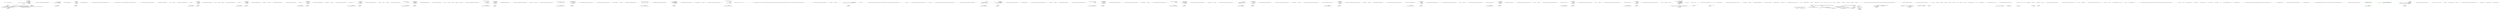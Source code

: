 digraph  {
n191 [label=fakeOptions, span=""];
n192 [label="System.Collections.Generic.IEnumerable<CommandLine.Core.OptionSpecification>", span=""];
n0 [cluster="CommandLine.Tests.Unit.Core.InstanceBuilderTests.Explicit_help_request_generates_help_requested_error()", label="Entry CommandLine.Tests.Unit.Core.InstanceBuilderTests.Explicit_help_request_generates_help_requested_error()", span="15-15"];
n1 [cluster="CommandLine.Tests.Unit.Core.InstanceBuilderTests.Explicit_help_request_generates_help_requested_error()", label="var fakeOptions = new FakeOptions()", span="18-18"];
n2 [cluster="CommandLine.Tests.Unit.Core.InstanceBuilderTests.Explicit_help_request_generates_help_requested_error()", label="var expectedResult = ParserResult.Create(\r\n                ParserResultType.Options,\r\n                fakeOptions, new Error[] { new HelpRequestedError() })", span="19-21"];
n6 [cluster="CommandLine.Tests.Fakes.FakeOptions.FakeOptions()", label="Entry CommandLine.Tests.Fakes.FakeOptions.FakeOptions()", span="6-6"];
n3 [cluster="CommandLine.Tests.Unit.Core.InstanceBuilderTests.Explicit_help_request_generates_help_requested_error()", label="var result = InstanceBuilder.Build(\r\n                () => fakeOptions,\r\n                new[] { ''--help'' },\r\n                StringComparer.Ordinal,\r\n                CultureInfo.InvariantCulture)", span="24-28"];
n13 [cluster="lambda expression", label=fakeOptions, span="25-25"];
n7 [cluster="CommandLine.HelpRequestedError.HelpRequestedError()", label="Entry CommandLine.HelpRequestedError.HelpRequestedError()", span="338-338"];
n8 [cluster="CommandLine.ParserResult.Create<T>(CommandLine.ParserResultType, T, System.Collections.Generic.IEnumerable<CommandLine.Error>)", label="Entry CommandLine.ParserResult.Create<T>(CommandLine.ParserResultType, T, System.Collections.Generic.IEnumerable<CommandLine.Error>)", span="103-103"];
n4 [cluster="CommandLine.Tests.Unit.Core.InstanceBuilderTests.Explicit_help_request_generates_help_requested_error()", label="Assert.True(expectedResult.Equals(result))", span="31-31"];
n9 [cluster="CommandLine.Core.InstanceBuilder.Build<T>(System.Func<T>, System.Collections.Generic.IEnumerable<string>, System.StringComparer, System.Globalization.CultureInfo)", label="Entry CommandLine.Core.InstanceBuilder.Build<T>(System.Func<T>, System.Collections.Generic.IEnumerable<string>, System.StringComparer, System.Globalization.CultureInfo)", span="12-12"];
n12 [cluster="lambda expression", label="Entry lambda expression", span="25-25"];
n5 [cluster="CommandLine.Tests.Unit.Core.InstanceBuilderTests.Explicit_help_request_generates_help_requested_error()", label="Exit CommandLine.Tests.Unit.Core.InstanceBuilderTests.Explicit_help_request_generates_help_requested_error()", span="15-15"];
n10 [cluster="CommandLine.ParserResult<T>.Equals(CommandLine.ParserResult<T>)", label="Entry CommandLine.ParserResult<T>.Equals(CommandLine.ParserResult<T>)", span="90-90"];
n11 [cluster="Unk.True", label="Entry Unk.True", span=""];
n14 [cluster="lambda expression", label="Exit lambda expression", span="25-25"];
n15 [cluster="CommandLine.Tests.Unit.Core.InstanceBuilderTests.Parse_negative_int_value()", label="Entry CommandLine.Tests.Unit.Core.InstanceBuilderTests.Parse_negative_int_value()", span="37-37"];
n16 [cluster="CommandLine.Tests.Unit.Core.InstanceBuilderTests.Parse_negative_int_value()", label="var expectedResult = -123", span="40-40"];
n17 [cluster="CommandLine.Tests.Unit.Core.InstanceBuilderTests.Parse_negative_int_value()", label="var result = InstanceBuilder.Build(\r\n                () => new FakeOptions(),\r\n                new[] { ''-123'' },\r\n                StringComparer.Ordinal,\r\n                CultureInfo.InvariantCulture)", span="43-47"];
n18 [cluster="CommandLine.Tests.Unit.Core.InstanceBuilderTests.Parse_negative_int_value()", label="Assert.Equal(expectedResult, result.Value.LongValue)", span="50-50"];
n21 [cluster="lambda expression", label="Entry lambda expression", span="44-44"];
n19 [cluster="CommandLine.Tests.Unit.Core.InstanceBuilderTests.Parse_negative_int_value()", label="Exit CommandLine.Tests.Unit.Core.InstanceBuilderTests.Parse_negative_int_value()", span="37-37"];
n20 [cluster="Unk.Equal", label="Entry Unk.Equal", span=""];
n22 [cluster="lambda expression", label="new FakeOptions()", span="44-44"];
n23 [cluster="lambda expression", label="Exit lambda expression", span="44-44"];
n24 [cluster="CommandLine.Tests.Unit.Core.InstanceBuilderTests.Parse_double_value()", label="Entry CommandLine.Tests.Unit.Core.InstanceBuilderTests.Parse_double_value()", span="56-56"];
n25 [cluster="CommandLine.Tests.Unit.Core.InstanceBuilderTests.Parse_double_value()", label="var expectedResult = .123D", span="59-59"];
n26 [cluster="CommandLine.Tests.Unit.Core.InstanceBuilderTests.Parse_double_value()", label="var result = InstanceBuilder.Build(\r\n                () => new FakeOptionsWithDouble(),\r\n                new[] { ''0.123'' },\r\n                StringComparer.Ordinal,\r\n                CultureInfo.InvariantCulture)", span="62-66"];
n27 [cluster="CommandLine.Tests.Unit.Core.InstanceBuilderTests.Parse_double_value()", label="Assert.Equal(expectedResult, result.Value.DoubleValue)", span="69-69"];
n29 [cluster="lambda expression", label="Entry lambda expression", span="63-63"];
n28 [cluster="CommandLine.Tests.Unit.Core.InstanceBuilderTests.Parse_double_value()", label="Exit CommandLine.Tests.Unit.Core.InstanceBuilderTests.Parse_double_value()", span="56-56"];
n30 [cluster="lambda expression", label="new FakeOptionsWithDouble()", span="63-63"];
n31 [cluster="lambda expression", label="Exit lambda expression", span="63-63"];
n32 [cluster="CommandLine.Tests.Fakes.FakeOptionsWithDouble.FakeOptionsWithDouble()", label="Entry CommandLine.Tests.Fakes.FakeOptionsWithDouble.FakeOptionsWithDouble()", span="7-7"];
n33 [cluster="CommandLine.Tests.Unit.Core.InstanceBuilderTests.Parse_negative_double_value()", label="Entry CommandLine.Tests.Unit.Core.InstanceBuilderTests.Parse_negative_double_value()", span="75-75"];
n34 [cluster="CommandLine.Tests.Unit.Core.InstanceBuilderTests.Parse_negative_double_value()", label="var expectedResult = -.123D", span="78-78"];
n35 [cluster="CommandLine.Tests.Unit.Core.InstanceBuilderTests.Parse_negative_double_value()", label="var result = InstanceBuilder.Build(\r\n                () => new FakeOptionsWithDouble(),\r\n                new[] { ''-0.123'' },\r\n                StringComparer.Ordinal,\r\n                CultureInfo.InvariantCulture)", span="81-85"];
n36 [cluster="CommandLine.Tests.Unit.Core.InstanceBuilderTests.Parse_negative_double_value()", label="Assert.Equal(expectedResult, result.Value.DoubleValue)", span="88-88"];
n38 [cluster="lambda expression", label="Entry lambda expression", span="82-82"];
n37 [cluster="CommandLine.Tests.Unit.Core.InstanceBuilderTests.Parse_negative_double_value()", label="Exit CommandLine.Tests.Unit.Core.InstanceBuilderTests.Parse_negative_double_value()", span="75-75"];
n39 [cluster="lambda expression", label="new FakeOptionsWithDouble()", span="82-82"];
n40 [cluster="lambda expression", label="Exit lambda expression", span="82-82"];
n41 [cluster="CommandLine.Tests.Unit.Core.InstanceBuilderTests.Parse_int_sequence_with_range()", label="Entry CommandLine.Tests.Unit.Core.InstanceBuilderTests.Parse_int_sequence_with_range()", span="94-94"];
n42 [cluster="CommandLine.Tests.Unit.Core.InstanceBuilderTests.Parse_int_sequence_with_range()", label="var expectedResult = new[] { 10, 20, 30, 40 }", span="97-97"];
n43 [cluster="CommandLine.Tests.Unit.Core.InstanceBuilderTests.Parse_int_sequence_with_range()", label="var result = InstanceBuilder.Build(\r\n                () => new FakeOptions(),\r\n                new[] { ''-i'', ''10'', ''20'', ''30'', ''40'' },\r\n                StringComparer.Ordinal,\r\n                CultureInfo.InvariantCulture)", span="100-104"];
n44 [cluster="CommandLine.Tests.Unit.Core.InstanceBuilderTests.Parse_int_sequence_with_range()", label="Assert.True(expectedResult.SequenceEqual(result.Value.IntSequence))", span="107-107"];
n47 [cluster="lambda expression", label="Entry lambda expression", span="101-101"];
n45 [cluster="CommandLine.Tests.Unit.Core.InstanceBuilderTests.Parse_int_sequence_with_range()", label="Exit CommandLine.Tests.Unit.Core.InstanceBuilderTests.Parse_int_sequence_with_range()", span="94-94"];
n46 [cluster="Unk.SequenceEqual", label="Entry Unk.SequenceEqual", span=""];
n48 [cluster="lambda expression", label="new FakeOptions()", span="101-101"];
n49 [cluster="lambda expression", label="Exit lambda expression", span="101-101"];
n50 [cluster="CommandLine.Tests.Unit.Core.InstanceBuilderTests.Parse_enum_value()", label="Entry CommandLine.Tests.Unit.Core.InstanceBuilderTests.Parse_enum_value()", span="113-113"];
n51 [cluster="CommandLine.Tests.Unit.Core.InstanceBuilderTests.Parse_enum_value()", label="var expectedResult = new FakeOptionsWithEnum\r\n                {\r\n                    Colors = Colors.Green\r\n                }", span="116-119"];
n52 [cluster="CommandLine.Tests.Unit.Core.InstanceBuilderTests.Parse_enum_value()", label="var result = InstanceBuilder.Build(\r\n                () => new FakeOptionsWithEnum(),\r\n                new[] { ''--colors'', ''Green'' },\r\n                StringComparer.Ordinal,\r\n                CultureInfo.InvariantCulture)", span="122-126"];
n55 [cluster="CommandLine.Tests.Fakes.FakeOptionsWithEnum.FakeOptionsWithEnum()", label="Entry CommandLine.Tests.Fakes.FakeOptionsWithEnum.FakeOptionsWithEnum()", span="14-14"];
n53 [cluster="CommandLine.Tests.Unit.Core.InstanceBuilderTests.Parse_enum_value()", label="expectedResult.ShouldHave().AllProperties().EqualTo(result.Value)", span="129-129"];
n59 [cluster="lambda expression", label="Entry lambda expression", span="123-123"];
n54 [cluster="CommandLine.Tests.Unit.Core.InstanceBuilderTests.Parse_enum_value()", label="Exit CommandLine.Tests.Unit.Core.InstanceBuilderTests.Parse_enum_value()", span="113-113"];
n56 [cluster="Unk.ShouldHave", label="Entry Unk.ShouldHave", span=""];
n57 [cluster="Unk.AllProperties", label="Entry Unk.AllProperties", span=""];
n58 [cluster="Unk.EqualTo", label="Entry Unk.EqualTo", span=""];
n60 [cluster="lambda expression", label="new FakeOptionsWithEnum()", span="123-123"];
n61 [cluster="lambda expression", label="Exit lambda expression", span="123-123"];
n62 [cluster="CommandLine.Tests.Unit.Core.InstanceBuilderTests.Parse_values_partitioned_between_sequence_and_scalar()", label="Entry CommandLine.Tests.Unit.Core.InstanceBuilderTests.Parse_values_partitioned_between_sequence_and_scalar()", span="135-135"];
n63 [cluster="CommandLine.Tests.Unit.Core.InstanceBuilderTests.Parse_values_partitioned_between_sequence_and_scalar()", label="var expectedResult = new FakeOptionsWithValues\r\n                {\r\n                    StringValue = string.Empty,\r\n                    LongValue = 10L,\r\n                    StringSequence = new[] { ''a'', ''b'', ''c'' },\r\n                    IntValue = 20\r\n                }", span="138-144"];
n64 [cluster="CommandLine.Tests.Unit.Core.InstanceBuilderTests.Parse_values_partitioned_between_sequence_and_scalar()", label="var result = InstanceBuilder.Build(\r\n                () => new FakeOptionsWithValues(),\r\n                new[] { ''10'', ''a'', ''b'', ''c'', ''20'' },\r\n                StringComparer.Ordinal,\r\n                CultureInfo.InvariantCulture)", span="147-151"];
n67 [cluster="CommandLine.Tests.Fakes.FakeOptionsWithValues.FakeOptionsWithValues()", label="Entry CommandLine.Tests.Fakes.FakeOptionsWithValues.FakeOptionsWithValues()", span="6-6"];
n65 [cluster="CommandLine.Tests.Unit.Core.InstanceBuilderTests.Parse_values_partitioned_between_sequence_and_scalar()", label="expectedResult.ShouldHave().AllProperties().EqualTo(result.Value)", span="154-154"];
n68 [cluster="lambda expression", label="Entry lambda expression", span="148-148"];
n66 [cluster="CommandLine.Tests.Unit.Core.InstanceBuilderTests.Parse_values_partitioned_between_sequence_and_scalar()", label="Exit CommandLine.Tests.Unit.Core.InstanceBuilderTests.Parse_values_partitioned_between_sequence_and_scalar()", span="135-135"];
n69 [cluster="lambda expression", label="new FakeOptionsWithValues()", span="148-148"];
n70 [cluster="lambda expression", label="Exit lambda expression", span="148-148"];
n71 [cluster="CommandLine.Tests.Unit.Core.InstanceBuilderTests.Parse_sequence_value_without_range_constraints()", label="Entry CommandLine.Tests.Unit.Core.InstanceBuilderTests.Parse_sequence_value_without_range_constraints()", span="160-160"];
n72 [cluster="CommandLine.Tests.Unit.Core.InstanceBuilderTests.Parse_sequence_value_without_range_constraints()", label="var expectedResult = new FakeOptionsWithSequenceWithoutRange\r\n                {\r\n                    LongSequence = new[] { 1L, 2L, 3L, 4L, 5L, 6L }\r\n                }", span="163-166"];
n73 [cluster="CommandLine.Tests.Unit.Core.InstanceBuilderTests.Parse_sequence_value_without_range_constraints()", label="var result = InstanceBuilder.Build(\r\n                () => new FakeOptionsWithSequenceWithoutRange(),\r\n                new[] { ''1'', ''2'', ''3'', ''4'', ''5'', ''6'' },\r\n                StringComparer.Ordinal,\r\n                CultureInfo.InvariantCulture)", span="169-173"];
n76 [cluster="CommandLine.Tests.Fakes.FakeOptionsWithSequenceWithoutRange.FakeOptionsWithSequenceWithoutRange()", label="Entry CommandLine.Tests.Fakes.FakeOptionsWithSequenceWithoutRange.FakeOptionsWithSequenceWithoutRange()", span="7-7"];
n74 [cluster="CommandLine.Tests.Unit.Core.InstanceBuilderTests.Parse_sequence_value_without_range_constraints()", label="expectedResult.ShouldHave().AllProperties().EqualTo(result.Value)", span="176-176"];
n77 [cluster="lambda expression", label="Entry lambda expression", span="170-170"];
n75 [cluster="CommandLine.Tests.Unit.Core.InstanceBuilderTests.Parse_sequence_value_without_range_constraints()", label="Exit CommandLine.Tests.Unit.Core.InstanceBuilderTests.Parse_sequence_value_without_range_constraints()", span="160-160"];
n78 [cluster="lambda expression", label="new FakeOptionsWithSequenceWithoutRange()", span="170-170"];
n79 [cluster="lambda expression", label="Exit lambda expression", span="170-170"];
n80 [cluster="CommandLine.Tests.Unit.Core.InstanceBuilderTests.Parse_string_sequence_with_separator()", label="Entry CommandLine.Tests.Unit.Core.InstanceBuilderTests.Parse_string_sequence_with_separator()", span="182-182"];
n81 [cluster="CommandLine.Tests.Unit.Core.InstanceBuilderTests.Parse_string_sequence_with_separator()", label="var expectedResult = new FakeOptionsWithSequenceAndSeparator\r\n                {\r\n                    StringSequence = new[] { ''abc'',''1234'',''xyz@aaa.com'' }\r\n                }", span="185-188"];
n85 [cluster="CommandLine.Tests.Fakes.FakeOptionsWithSequenceAndSeparator.FakeOptionsWithSequenceAndSeparator()", label="Entry CommandLine.Tests.Fakes.FakeOptionsWithSequenceAndSeparator.FakeOptionsWithSequenceAndSeparator()", span="7-7"];
n83 [cluster="CommandLine.Tests.Unit.Core.InstanceBuilderTests.Parse_string_sequence_with_separator()", label="expectedResult.ShouldHave().AllProperties().EqualTo(result.Value)", span="198-198"];
n86 [cluster="lambda expression", label="Entry lambda expression", span="192-192"];
n84 [cluster="CommandLine.Tests.Unit.Core.InstanceBuilderTests.Parse_string_sequence_with_separator()", label="Exit CommandLine.Tests.Unit.Core.InstanceBuilderTests.Parse_string_sequence_with_separator()", span="182-182"];
n87 [cluster="lambda expression", label="new FakeOptionsWithSequenceAndSeparator()", span="192-192"];
n88 [cluster="lambda expression", label="Exit lambda expression", span="192-192"];
n89 [cluster="CommandLine.Tests.Unit.Core.InstanceBuilderTests.Double_dash_force_subsequent_arguments_as_values()", label="Entry CommandLine.Tests.Unit.Core.InstanceBuilderTests.Double_dash_force_subsequent_arguments_as_values()", span="207-207"];
n90 [cluster="CommandLine.Tests.Unit.Core.InstanceBuilderTests.Double_dash_force_subsequent_arguments_as_values()", label="var expectedResult = new FakeOptionsWithValues\r\n                {\r\n                    StringValue = ''str1'',\r\n                    LongValue = 10L,\r\n                    StringSequence = new[] { ''-a'', ''--bee'', ''-c'' },\r\n                    IntValue = 20\r\n                }", span="210-216"];
n91 [cluster="CommandLine.Tests.Unit.Core.InstanceBuilderTests.Double_dash_force_subsequent_arguments_as_values()", label="var arguments = new[] { ''--stringvalue'', ''str1'', ''--'', ''10'', ''-a'', ''--bee'', ''-c'', ''20'' }", span="217-217"];
n93 [cluster="CommandLine.Tests.Unit.Core.InstanceBuilderTests.Double_dash_force_subsequent_arguments_as_values()", label="expectedResult.ShouldHave().AllProperties().EqualTo(result.Value)", span="230-230"];
n92 [cluster="CommandLine.Tests.Unit.Core.InstanceBuilderTests.Double_dash_force_subsequent_arguments_as_values()", label="var result = InstanceBuilder.Build(\r\n                () => new FakeOptionsWithValues(),\r\n                (a, optionSpecs) =>\r\n                    Tokenizer.PreprocessDashDash(a,\r\n                        args => Tokenizer.Tokenize(args, name => NameLookup.Contains(name, optionSpecs, StringComparer.Ordinal))),\r\n                arguments,\r\n                StringComparer.Ordinal,\r\n                CultureInfo.InvariantCulture)", span="220-227"];
n95 [cluster="CommandLine.Core.InstanceBuilder.Build<T>(System.Func<T>, System.Func<System.Collections.Generic.IEnumerable<string>, System.Collections.Generic.IEnumerable<CommandLine.Core.OptionSpecification>, CommandLine.Core.StatePair<System.Collections.Generic.IEnumerable<CommandLine.Core.Token>>>, System.Collections.Generic.IEnumerable<string>, System.StringComparer, System.Globalization.CultureInfo)", label="Entry CommandLine.Core.InstanceBuilder.Build<T>(System.Func<T>, System.Func<System.Collections.Generic.IEnumerable<string>, System.Collections.Generic.IEnumerable<CommandLine.Core.OptionSpecification>, CommandLine.Core.StatePair<System.Collections.Generic.IEnumerable<CommandLine.Core.Token>>>, System.Collections.Generic.IEnumerable<string>, System.StringComparer, System.Globalization.CultureInfo)", span="27-27"];
n96 [cluster="lambda expression", label="Entry lambda expression", span="221-221"];
n99 [cluster="lambda expression", label="Entry lambda expression", span="222-224"];
n94 [cluster="CommandLine.Tests.Unit.Core.InstanceBuilderTests.Double_dash_force_subsequent_arguments_as_values()", label="Exit CommandLine.Tests.Unit.Core.InstanceBuilderTests.Double_dash_force_subsequent_arguments_as_values()", span="207-207"];
n97 [cluster="lambda expression", label="new FakeOptionsWithValues()", span="221-221"];
n98 [cluster="lambda expression", label="Exit lambda expression", span="221-221"];
n100 [cluster="lambda expression", label="Tokenizer.PreprocessDashDash(a,\r\n                        args => Tokenizer.Tokenize(args, name => NameLookup.Contains(name, optionSpecs, StringComparer.Ordinal)))", span="223-224"];
n104 [cluster="lambda expression", label="Tokenizer.Tokenize(args, name => NameLookup.Contains(name, optionSpecs, StringComparer.Ordinal))", span="224-224"];
n108 [cluster="lambda expression", label="NameLookup.Contains(name, optionSpecs, StringComparer.Ordinal)", span="224-224"];
n101 [cluster="lambda expression", label="Exit lambda expression", span="222-224"];
n102 [cluster="CommandLine.Core.Tokenizer.PreprocessDashDash(System.Collections.Generic.IEnumerable<string>, System.Func<System.Collections.Generic.IEnumerable<string>, CommandLine.Core.StatePair<System.Collections.Generic.IEnumerable<CommandLine.Core.Token>>>)", label="Entry CommandLine.Core.Tokenizer.PreprocessDashDash(System.Collections.Generic.IEnumerable<string>, System.Func<System.Collections.Generic.IEnumerable<string>, CommandLine.Core.StatePair<System.Collections.Generic.IEnumerable<CommandLine.Core.Token>>>)", span="33-33"];
n103 [cluster="lambda expression", label="Entry lambda expression", span="224-224"];
n105 [cluster="lambda expression", label="Exit lambda expression", span="224-224"];
n106 [cluster="CommandLine.Core.Tokenizer.Tokenize(System.Collections.Generic.IEnumerable<string>, System.Func<string, bool>)", label="Entry CommandLine.Core.Tokenizer.Tokenize(System.Collections.Generic.IEnumerable<string>, System.Func<string, bool>)", span="11-11"];
n107 [cluster="lambda expression", label="Entry lambda expression", span="224-224"];
n109 [cluster="lambda expression", label="Exit lambda expression", span="224-224"];
n110 [cluster="CommandLine.Core.NameLookup.Contains(string, System.Collections.Generic.IEnumerable<CommandLine.Core.OptionSpecification>, System.StringComparer)", label="Entry CommandLine.Core.NameLookup.Contains(string, System.Collections.Generic.IEnumerable<CommandLine.Core.OptionSpecification>, System.StringComparer)", span="10-10"];
n111 [cluster="CommandLine.Tests.Unit.Core.InstanceBuilderTests.Parse_option_from_different_sets_gererates_MutuallyExclusiveSetError()", label="Entry CommandLine.Tests.Unit.Core.InstanceBuilderTests.Parse_option_from_different_sets_gererates_MutuallyExclusiveSetError()", span="236-236"];
n112 [cluster="CommandLine.Tests.Unit.Core.InstanceBuilderTests.Parse_option_from_different_sets_gererates_MutuallyExclusiveSetError()", label="var expectedResult = new[]\r\n                {\r\n                    new MutuallyExclusiveSetError(new NameInfo('''', ''weburl'')),\r\n                    new MutuallyExclusiveSetError(new NameInfo('''', ''ftpurl''))\r\n                }", span="239-243"];
n113 [cluster="CommandLine.Tests.Unit.Core.InstanceBuilderTests.Parse_option_from_different_sets_gererates_MutuallyExclusiveSetError()", label="var result = InstanceBuilder.Build(\r\n                () => new FakeOptionsWithSets(),\r\n                new[] { ''--weburl'', ''http://mywebsite.org/'', ''--ftpurl'', ''fpt://ftpsite.org/'' },\r\n                StringComparer.Ordinal,\r\n                CultureInfo.InvariantCulture)", span="246-250"];
n116 [cluster="CommandLine.MutuallyExclusiveSetError.MutuallyExclusiveSetError(CommandLine.NameInfo)", label="Entry CommandLine.MutuallyExclusiveSetError.MutuallyExclusiveSetError(CommandLine.NameInfo)", span="294-294"];
n117 [cluster="CommandLine.NameInfo.NameInfo(string, string)", label="Entry CommandLine.NameInfo.NameInfo(string, string)", span="20-20"];
n114 [cluster="CommandLine.Tests.Unit.Core.InstanceBuilderTests.Parse_option_from_different_sets_gererates_MutuallyExclusiveSetError()", label="Assert.True(expectedResult.SequenceEqual(result.Errors))", span="253-253"];
n118 [cluster="lambda expression", label="Entry lambda expression", span="247-247"];
n115 [cluster="CommandLine.Tests.Unit.Core.InstanceBuilderTests.Parse_option_from_different_sets_gererates_MutuallyExclusiveSetError()", label="Exit CommandLine.Tests.Unit.Core.InstanceBuilderTests.Parse_option_from_different_sets_gererates_MutuallyExclusiveSetError()", span="236-236"];
n119 [cluster="lambda expression", label="new FakeOptionsWithSets()", span="247-247"];
n120 [cluster="lambda expression", label="Exit lambda expression", span="247-247"];
n121 [cluster="CommandLine.Tests.Fakes.FakeOptionsWithSets.FakeOptionsWithSets()", label="Entry CommandLine.Tests.Fakes.FakeOptionsWithSets.FakeOptionsWithSets()", span="4-4"];
n122 [cluster="CommandLine.Tests.Unit.Core.InstanceBuilderTests.Two_required_options_at_the_same_set_and_one_is_true()", label="Entry CommandLine.Tests.Unit.Core.InstanceBuilderTests.Two_required_options_at_the_same_set_and_one_is_true()", span="259-259"];
n123 [cluster="CommandLine.Tests.Unit.Core.InstanceBuilderTests.Two_required_options_at_the_same_set_and_one_is_true()", label="var expectedResult = new FakeOptionWithRequiredAndSet {\r\n                FtpUrl = ''str1'',\r\n                WebUrl = null\r\n            }", span="261-264"];
n124 [cluster="CommandLine.Tests.Unit.Core.InstanceBuilderTests.Two_required_options_at_the_same_set_and_one_is_true()", label="var result = InstanceBuilder.Build(\r\n                () => new FakeOptionWithRequiredAndSet(),\r\n                new[] { ''--ftpurl'', ''str1''},\r\n                StringComparer.Ordinal,\r\n                CultureInfo.InvariantCulture)", span="266-270"];
n127 [cluster="CommandLine.Tests.Fakes.FakeOptionWithRequiredAndSet.FakeOptionWithRequiredAndSet()", label="Entry CommandLine.Tests.Fakes.FakeOptionWithRequiredAndSet.FakeOptionWithRequiredAndSet()", span="2-2"];
n125 [cluster="CommandLine.Tests.Unit.Core.InstanceBuilderTests.Two_required_options_at_the_same_set_and_one_is_true()", label="expectedResult.ShouldHave().AllProperties().EqualTo(result.Value)", span="273-273"];
n128 [cluster="lambda expression", label="Entry lambda expression", span="267-267"];
n126 [cluster="CommandLine.Tests.Unit.Core.InstanceBuilderTests.Two_required_options_at_the_same_set_and_one_is_true()", label="Exit CommandLine.Tests.Unit.Core.InstanceBuilderTests.Two_required_options_at_the_same_set_and_one_is_true()", span="259-259"];
n129 [cluster="lambda expression", label="new FakeOptionWithRequiredAndSet()", span="267-267"];
n130 [cluster="lambda expression", label="Exit lambda expression", span="267-267"];
n131 [cluster="CommandLine.Tests.Unit.Core.InstanceBuilderTests.Two_required_options_at_the_same_set_and_both_are_true()", label="Entry CommandLine.Tests.Unit.Core.InstanceBuilderTests.Two_required_options_at_the_same_set_and_both_are_true()", span="279-279"];
n132 [cluster="CommandLine.Tests.Unit.Core.InstanceBuilderTests.Two_required_options_at_the_same_set_and_both_are_true()", label="var expectedResult = new FakeOptionWithRequiredAndSet {\r\n                FtpUrl = ''str1'',\r\n                WebUrl = ''str2''\r\n            }", span="281-284"];
n133 [cluster="CommandLine.Tests.Unit.Core.InstanceBuilderTests.Two_required_options_at_the_same_set_and_both_are_true()", label="var result = InstanceBuilder.Build(\r\n                () => new FakeOptionWithRequiredAndSet(),\r\n                new[] { ''--ftpurl'', ''str1'', ''--weburl'', ''str2'' },\r\n                StringComparer.Ordinal,\r\n                CultureInfo.InvariantCulture)", span="286-290"];
n134 [cluster="CommandLine.Tests.Unit.Core.InstanceBuilderTests.Two_required_options_at_the_same_set_and_both_are_true()", label="expectedResult.ShouldHave().AllProperties().EqualTo(result.Value)", span="293-293"];
n136 [cluster="lambda expression", label="Entry lambda expression", span="287-287"];
n135 [cluster="CommandLine.Tests.Unit.Core.InstanceBuilderTests.Two_required_options_at_the_same_set_and_both_are_true()", label="Exit CommandLine.Tests.Unit.Core.InstanceBuilderTests.Two_required_options_at_the_same_set_and_both_are_true()", span="279-279"];
n137 [cluster="lambda expression", label="new FakeOptionWithRequiredAndSet()", span="287-287"];
n138 [cluster="lambda expression", label="Exit lambda expression", span="287-287"];
n139 [cluster="CommandLine.Tests.Unit.Core.InstanceBuilderTests.Two_required_options_at_the_same_set_and_none_are_true()", label="Entry CommandLine.Tests.Unit.Core.InstanceBuilderTests.Two_required_options_at_the_same_set_and_none_are_true()", span="298-298"];
n140 [cluster="CommandLine.Tests.Unit.Core.InstanceBuilderTests.Two_required_options_at_the_same_set_and_none_are_true()", label="var expectedResult = new[]\r\n            {\r\n                new MissingRequiredOptionError(new NameInfo('''', ''ftpurl'')),\r\n                new MissingRequiredOptionError(new NameInfo('''', ''weburl''))\r\n            }", span="300-304"];
n141 [cluster="CommandLine.Tests.Unit.Core.InstanceBuilderTests.Two_required_options_at_the_same_set_and_none_are_true()", label="var result = InstanceBuilder.Build(\r\n                () => new FakeOptionWithRequiredAndSet(),\r\n                new[] {''''},\r\n                StringComparer.Ordinal,\r\n                CultureInfo.InvariantCulture)", span="306-310"];
n144 [cluster="CommandLine.MissingRequiredOptionError.MissingRequiredOptionError(CommandLine.NameInfo)", label="Entry CommandLine.MissingRequiredOptionError.MissingRequiredOptionError(CommandLine.NameInfo)", span="283-283"];
n142 [cluster="CommandLine.Tests.Unit.Core.InstanceBuilderTests.Two_required_options_at_the_same_set_and_none_are_true()", label="Assert.True(expectedResult.SequenceEqual(result.Errors))", span="313-313"];
n145 [cluster="lambda expression", label="Entry lambda expression", span="307-307"];
n143 [cluster="CommandLine.Tests.Unit.Core.InstanceBuilderTests.Two_required_options_at_the_same_set_and_none_are_true()", label="Exit CommandLine.Tests.Unit.Core.InstanceBuilderTests.Two_required_options_at_the_same_set_and_none_are_true()", span="298-298"];
n146 [cluster="lambda expression", label="new FakeOptionWithRequiredAndSet()", span="307-307"];
n147 [cluster="lambda expression", label="Exit lambda expression", span="307-307"];
n148 [cluster="CommandLine.Tests.Unit.Core.InstanceBuilderTests.Omitting_required_option_gererates_MissingRequiredOptionError()", label="Entry CommandLine.Tests.Unit.Core.InstanceBuilderTests.Omitting_required_option_gererates_MissingRequiredOptionError()", span="318-318"];
n149 [cluster="CommandLine.Tests.Unit.Core.InstanceBuilderTests.Omitting_required_option_gererates_MissingRequiredOptionError()", label="var expectedResult = new[] { new MissingRequiredOptionError(new NameInfo('''', ''str'')) }", span="321-321"];
n150 [cluster="CommandLine.Tests.Unit.Core.InstanceBuilderTests.Omitting_required_option_gererates_MissingRequiredOptionError()", label="var result = InstanceBuilder.Build(\r\n                () => new FakeOptionWithRequired(),\r\n                new string[] { },\r\n                StringComparer.Ordinal,\r\n                CultureInfo.InvariantCulture)", span="324-328"];
n151 [cluster="CommandLine.Tests.Unit.Core.InstanceBuilderTests.Omitting_required_option_gererates_MissingRequiredOptionError()", label="Assert.True(expectedResult.SequenceEqual(result.Errors))", span="331-331"];
n153 [cluster="lambda expression", label="Entry lambda expression", span="325-325"];
n152 [cluster="CommandLine.Tests.Unit.Core.InstanceBuilderTests.Omitting_required_option_gererates_MissingRequiredOptionError()", label="Exit CommandLine.Tests.Unit.Core.InstanceBuilderTests.Omitting_required_option_gererates_MissingRequiredOptionError()", span="318-318"];
n154 [cluster="lambda expression", label="new FakeOptionWithRequired()", span="325-325"];
n155 [cluster="lambda expression", label="Exit lambda expression", span="325-325"];
n156 [cluster="CommandLine.Tests.Fakes.FakeOptionWithRequired.FakeOptionWithRequired()", label="Entry CommandLine.Tests.Fakes.FakeOptionWithRequired.FakeOptionWithRequired()", span="4-4"];
n157 [cluster="CommandLine.Tests.Unit.Core.InstanceBuilderTests.Wrong_range_in_sequence_gererates_SequenceOutOfRangeError()", label="Entry CommandLine.Tests.Unit.Core.InstanceBuilderTests.Wrong_range_in_sequence_gererates_SequenceOutOfRangeError()", span="337-337"];
n158 [cluster="CommandLine.Tests.Unit.Core.InstanceBuilderTests.Wrong_range_in_sequence_gererates_SequenceOutOfRangeError()", label="var expectedResult = new[] { new SequenceOutOfRangeError(new NameInfo(''i'', '''')) }", span="340-340"];
n159 [cluster="CommandLine.Tests.Unit.Core.InstanceBuilderTests.Wrong_range_in_sequence_gererates_SequenceOutOfRangeError()", label="var result = InstanceBuilder.Build(\r\n                () => new FakeOptions(),\r\n                new [] { ''-i'', ''10'' },\r\n                StringComparer.Ordinal,\r\n                CultureInfo.InvariantCulture)", span="343-347"];
n162 [cluster="CommandLine.SequenceOutOfRangeError.SequenceOutOfRangeError(CommandLine.NameInfo)", label="Entry CommandLine.SequenceOutOfRangeError.SequenceOutOfRangeError(CommandLine.NameInfo)", span="316-316"];
n160 [cluster="CommandLine.Tests.Unit.Core.InstanceBuilderTests.Wrong_range_in_sequence_gererates_SequenceOutOfRangeError()", label="Assert.True(expectedResult.SequenceEqual(result.Errors))", span="350-350"];
n163 [cluster="lambda expression", label="Entry lambda expression", span="344-344"];
n161 [cluster="CommandLine.Tests.Unit.Core.InstanceBuilderTests.Wrong_range_in_sequence_gererates_SequenceOutOfRangeError()", label="Exit CommandLine.Tests.Unit.Core.InstanceBuilderTests.Wrong_range_in_sequence_gererates_SequenceOutOfRangeError()", span="337-337"];
n164 [cluster="lambda expression", label="new FakeOptions()", span="344-344"];
n165 [cluster="lambda expression", label="Exit lambda expression", span="344-344"];
n166 [cluster="CommandLine.Tests.Unit.Core.InstanceBuilderTests.Parse_unknown_long_option_gererates_UnknownOptionError()", label="Entry CommandLine.Tests.Unit.Core.InstanceBuilderTests.Parse_unknown_long_option_gererates_UnknownOptionError()", span="356-356"];
n167 [cluster="CommandLine.Tests.Unit.Core.InstanceBuilderTests.Parse_unknown_long_option_gererates_UnknownOptionError()", label="var expectedResult = new[] { new UnknownOptionError(''xyz'') }", span="359-359"];
n168 [cluster="CommandLine.Tests.Unit.Core.InstanceBuilderTests.Parse_unknown_long_option_gererates_UnknownOptionError()", label="var result = InstanceBuilder.Build(\r\n                () => new FakeOptions(),\r\n                new[] { ''--stringvalue'', ''abc'', ''--xyz'' },\r\n                StringComparer.Ordinal,\r\n                CultureInfo.InvariantCulture)", span="362-366"];
n171 [cluster="CommandLine.UnknownOptionError.UnknownOptionError(string)", label="Entry CommandLine.UnknownOptionError.UnknownOptionError(string)", span="272-272"];
n169 [cluster="CommandLine.Tests.Unit.Core.InstanceBuilderTests.Parse_unknown_long_option_gererates_UnknownOptionError()", label="Assert.True(expectedResult.SequenceEqual(result.Errors))", span="369-369"];
n172 [cluster="lambda expression", label="Entry lambda expression", span="363-363"];
n170 [cluster="CommandLine.Tests.Unit.Core.InstanceBuilderTests.Parse_unknown_long_option_gererates_UnknownOptionError()", label="Exit CommandLine.Tests.Unit.Core.InstanceBuilderTests.Parse_unknown_long_option_gererates_UnknownOptionError()", span="356-356"];
n173 [cluster="lambda expression", label="new FakeOptions()", span="363-363"];
n174 [cluster="lambda expression", label="Exit lambda expression", span="363-363"];
n175 [cluster="CommandLine.Tests.Unit.Core.InstanceBuilderTests.Parse_unknown_short_option_gererates_UnknownOptionError()", label="Entry CommandLine.Tests.Unit.Core.InstanceBuilderTests.Parse_unknown_short_option_gererates_UnknownOptionError()", span="375-375"];
n176 [cluster="CommandLine.Tests.Unit.Core.InstanceBuilderTests.Parse_unknown_short_option_gererates_UnknownOptionError()", label="var expectedResult = new[] { new UnknownOptionError(''z'') }", span="378-378"];
n177 [cluster="CommandLine.Tests.Unit.Core.InstanceBuilderTests.Parse_unknown_short_option_gererates_UnknownOptionError()", label="var result = InstanceBuilder.Build(\r\n                () => new FakeOptions(),\r\n                new[] { ''-z'', ''-x'' },\r\n                StringComparer.Ordinal,\r\n                CultureInfo.InvariantCulture)", span="381-385"];
n178 [cluster="CommandLine.Tests.Unit.Core.InstanceBuilderTests.Parse_unknown_short_option_gererates_UnknownOptionError()", label="Assert.True(expectedResult.SequenceEqual(result.Errors))", span="388-388"];
n180 [cluster="lambda expression", label="Entry lambda expression", span="382-382"];
n179 [cluster="CommandLine.Tests.Unit.Core.InstanceBuilderTests.Parse_unknown_short_option_gererates_UnknownOptionError()", label="Exit CommandLine.Tests.Unit.Core.InstanceBuilderTests.Parse_unknown_short_option_gererates_UnknownOptionError()", span="375-375"];
n181 [cluster="lambda expression", label="new FakeOptions()", span="382-382"];
n182 [cluster="lambda expression", label="Exit lambda expression", span="382-382"];
n183 [cluster="CommandLine.Tests.Unit.Core.InstanceBuilderTests.Parse_unknown_short_option_in_option_group_gererates_UnknownOptionError()", label="Entry CommandLine.Tests.Unit.Core.InstanceBuilderTests.Parse_unknown_short_option_in_option_group_gererates_UnknownOptionError()", span="394-394"];
n184 [cluster="CommandLine.Tests.Unit.Core.InstanceBuilderTests.Parse_unknown_short_option_in_option_group_gererates_UnknownOptionError()", label="var expectedResult = new[] { new UnknownOptionError(''z'') }", span="397-397"];
n185 [cluster="CommandLine.Tests.Unit.Core.InstanceBuilderTests.Parse_unknown_short_option_in_option_group_gererates_UnknownOptionError()", label="var result = InstanceBuilder.Build(\r\n                () => new FakeOptions(),\r\n                new[] { ''-zx'' },\r\n                StringComparer.Ordinal,\r\n                CultureInfo.InvariantCulture)", span="400-404"];
n186 [cluster="CommandLine.Tests.Unit.Core.InstanceBuilderTests.Parse_unknown_short_option_in_option_group_gererates_UnknownOptionError()", label="Assert.True(expectedResult.SequenceEqual(result.Errors))", span="407-407"];
n188 [cluster="lambda expression", label="Entry lambda expression", span="401-401"];
n187 [cluster="CommandLine.Tests.Unit.Core.InstanceBuilderTests.Parse_unknown_short_option_in_option_group_gererates_UnknownOptionError()", label="Exit CommandLine.Tests.Unit.Core.InstanceBuilderTests.Parse_unknown_short_option_in_option_group_gererates_UnknownOptionError()", span="394-394"];
n189 [cluster="lambda expression", label="new FakeOptions()", span="401-401"];
n190 [cluster="lambda expression", label="Exit lambda expression", span="401-401"];
d82 [cluster="CommandLine.Tests.Unit.Core.InstanceBuilderTests.Parse_string_sequence_with_separator()", color=green, community=0, label="var result = InstanceBuilder.Build(\r\n                () => new FakeOptionsWithSequenceAndSeparator(),\r\n                new[] { ''--string-seq'', ''abc;1234;xyz@aaa.com'' },\r\n                StringComparer.Ordinal,\r\n                CultureInfo.InvariantCulture)", prediction=0, span="191-195"];
m0_1 [cluster="CommandLine.Core.Tokenizer.Tokenize(System.Collections.Generic.IEnumerable<string>, System.Func<string, bool>)", file="Tokenizer.cs", label="arguments == null", span="15-15"];
m0_5 [cluster="CommandLine.Core.Tokenizer.Tokenize(System.Collections.Generic.IEnumerable<string>, System.Func<string, bool>)", file="Tokenizer.cs", label="var tokens = (from arg in arguments\r\n                          from token in !arg.StartsWith(''-'', StringComparison.Ordinal)\r\n                               ? new Token[] { Token.Value(arg) }\r\n                               : arg.StartsWith(''--'', StringComparison.Ordinal)\r\n                                     ? TokenizeLongName(arg, onError)\r\n                                     : TokenizeShortName(arg, nameLookup)\r\n                          select token).ToList()", span="20-26"];
m0_6 [cluster="CommandLine.Core.Tokenizer.Tokenize(System.Collections.Generic.IEnumerable<string>, System.Func<string, bool>)", file="Tokenizer.cs", label="var unkTokens = (from t in tokens where t.IsName() && !nameLookup(t.Text) select t).ToList()", span="28-28"];
m0_2 [cluster="CommandLine.Core.Tokenizer.Tokenize(System.Collections.Generic.IEnumerable<string>, System.Func<string, bool>)", file="Tokenizer.cs", label="throw new ArgumentNullException(''arguments'');", span="15-15"];
m0_3 [cluster="CommandLine.Core.Tokenizer.Tokenize(System.Collections.Generic.IEnumerable<string>, System.Func<string, bool>)", file="Tokenizer.cs", label="var errors = new List<Error>()", span="17-17"];
m0_4 [cluster="CommandLine.Core.Tokenizer.Tokenize(System.Collections.Generic.IEnumerable<string>, System.Func<string, bool>)", file="Tokenizer.cs", label="Action<Error> onError = e => errors.Add(e)", span="18-18"];
m0_7 [cluster="CommandLine.Core.Tokenizer.Tokenize(System.Collections.Generic.IEnumerable<string>, System.Func<string, bool>)", file="Tokenizer.cs", label="return StatePair.Create(tokens.Where(x=>!unkTokens.Contains(x)), errors.Concat(from t in unkTokens select new UnknownOptionError(t.Text)));", span="30-30"];
m0_8 [cluster="CommandLine.Core.Tokenizer.Tokenize(System.Collections.Generic.IEnumerable<string>, System.Func<string, bool>)", file="Tokenizer.cs", label="Exit CommandLine.Core.Tokenizer.Tokenize(System.Collections.Generic.IEnumerable<string>, System.Func<string, bool>)", span="11-11"];
m0_108 [cluster="string.Split(params char[])", file="Tokenizer.cs", label="Entry string.Split(params char[])", span="0-0"];
m0_17 [cluster="Unk.nameLookup", file="Tokenizer.cs", label="Entry Unk.nameLookup", span=""];
m0_106 [cluster="CommandLine.BadFormatTokenError.BadFormatTokenError(string)", file="Tokenizer.cs", label="Entry CommandLine.BadFormatTokenError.BadFormatTokenError(string)", span="188-188"];
m0_11 [cluster="string.StartsWith(string, System.StringComparison)", file="Tokenizer.cs", label="Entry string.StartsWith(string, System.StringComparison)", span="0-0"];
m0_85 [cluster="CommandLine.Core.Token.Name(string)", file="Tokenizer.cs", label="Entry CommandLine.Core.Token.Name(string)", span="19-19"];
m0_107 [cluster="System.Action<T>.Invoke(T)", file="Tokenizer.cs", label="Entry System.Action<T>.Invoke(T)", span="0-0"];
m0_82 [cluster="CommandLine.Core.Tokenizer.TokenizeShortName(string, System.Func<string, bool>)", file="Tokenizer.cs", label="Exit CommandLine.Core.Tokenizer.TokenizeShortName(string, System.Func<string, bool>)", span="48-48"];
m0_39 [cluster="Unk.Any", file="Tokenizer.cs", label="Entry Unk.Any", span=""];
m0_12 [cluster="CommandLine.Core.Token.Value(string)", file="Tokenizer.cs", label="Entry CommandLine.Core.Token.Value(string)", span="26-26"];
m0_16 [cluster="Unk.IsName", file="Tokenizer.cs", label="Entry Unk.IsName", span=""];
m0_41 [cluster="System.Func<T, TResult>.Invoke(T)", file="Tokenizer.cs", label="Entry System.Func<T, TResult>.Invoke(T)", span="0-0"];
m0_18 [cluster="Unk.Where", file="Tokenizer.cs", label="Entry Unk.Where", span=""];
m0_21 [cluster="Unk.Create", file="Tokenizer.cs", label="Entry Unk.Create", span=""];
m0_86 [cluster="lambda expression", file="Tokenizer.cs", label="Entry lambda expression", span="66-66"];
m0_87 [cluster="lambda expression", color=green, community=0, file="Tokenizer.cs", label="Token.Value(str)", prediction=1, span="66-66"];
m0_29 [cluster="Unk.Contains", file="Tokenizer.cs", label="Entry Unk.Contains", span=""];
m0_70 [cluster="CommandLine.Core.Tokenizer.TokenizeShortName(string, System.Func<string, bool>)", file="Tokenizer.cs", label="yield return Token.Name(text);", span="69-69"];
m0_73 [cluster="CommandLine.Core.Tokenizer.TokenizeShortName(string, System.Func<string, bool>)", file="Tokenizer.cs", label="yield return Token.Name(first);", span="74-74"];
m0_23 [cluster="lambda expression", file="Tokenizer.cs", label="errors.Add(e)", span="18-18"];
m0_27 [cluster="lambda expression", file="Tokenizer.cs", label="!unkTokens.Contains(x)", span="30-30"];
m0_26 [cluster="lambda expression", file="Tokenizer.cs", label="Entry lambda expression", span="30-30"];
m0_22 [cluster="lambda expression", file="Tokenizer.cs", label="Entry lambda expression", span="18-18"];
m0_24 [cluster="lambda expression", file="Tokenizer.cs", label="Exit lambda expression", span="18-18"];
m0_28 [cluster="lambda expression", file="Tokenizer.cs", label="Exit lambda expression", span="30-30"];
m0_46 [cluster="lambda expression", file="Tokenizer.cs", label="Entry lambda expression", span="39-39"];
m0_50 [cluster="lambda expression", file="Tokenizer.cs", label="Entry lambda expression", span="41-41"];
m0_53 [cluster="lambda expression", file="Tokenizer.cs", label="Entry lambda expression", span="42-42"];
m0_56 [cluster="lambda expression", file="Tokenizer.cs", label="Entry lambda expression", span="42-42"];
m0_60 [cluster="lambda expression", file="Tokenizer.cs", label="tokens.Concat(values)", span="43-43"];
m0_59 [cluster="lambda expression", file="Tokenizer.cs", label="Entry lambda expression", span="43-43"];
m0_47 [cluster="lambda expression", file="Tokenizer.cs", label="arg.EqualsOrdinal(''--'')", span="39-39"];
m0_48 [cluster="lambda expression", file="Tokenizer.cs", label="Exit lambda expression", span="39-39"];
m0_51 [cluster="lambda expression", file="Tokenizer.cs", label="!arg.EqualsOrdinal(''--'')", span="41-41"];
m0_52 [cluster="lambda expression", file="Tokenizer.cs", label="Exit lambda expression", span="41-41"];
m0_54 [cluster="lambda expression", file="Tokenizer.cs", label="!arg.EqualsOrdinal(''--'')", span="42-42"];
m0_55 [cluster="lambda expression", file="Tokenizer.cs", label="Exit lambda expression", span="42-42"];
m0_57 [cluster="lambda expression", file="Tokenizer.cs", label="Token.Value(t)", span="42-42"];
m0_58 [cluster="lambda expression", file="Tokenizer.cs", label="Exit lambda expression", span="42-42"];
m0_61 [cluster="lambda expression", file="Tokenizer.cs", label="Exit lambda expression", span="43-43"];
m0_75 [cluster="CommandLine.Core.Tokenizer.TokenizeShortName(string, System.Func<string, bool>)", file="Tokenizer.cs", label="text.Substring(1)", span="78-78"];
m0_77 [cluster="CommandLine.Core.Tokenizer.TokenizeShortName(string, System.Func<string, bool>)", color=green, community=0, file="Tokenizer.cs", label="!seen.Contains(c) && nameLookup(n)", prediction=2, span="81-81"];
m0_76 [cluster="CommandLine.Core.Tokenizer.TokenizeShortName(string, System.Func<string, bool>)", color=green, community=0, file="Tokenizer.cs", label="var n = new string(c, 1)", prediction=2, span="80-80"];
m0_78 [cluster="CommandLine.Core.Tokenizer.TokenizeShortName(string, System.Func<string, bool>)", color=green, community=0, file="Tokenizer.cs", label="seen.Add(c)", prediction=2, span="83-83"];
m0_80 [cluster="CommandLine.Core.Tokenizer.TokenizeShortName(string, System.Func<string, bool>)", color=green, community=0, file="Tokenizer.cs", label="seen.Count() < text.Length", prediction=2, span="91-91"];
m0_89 [cluster="System.Collections.Generic.IEnumerable<TSource>.Count<TSource>()", file="Tokenizer.cs", label="Entry System.Collections.Generic.IEnumerable<TSource>.Count<TSource>()", span="0-0"];
m0_79 [cluster="CommandLine.Core.Tokenizer.TokenizeShortName(string, System.Func<string, bool>)", color=green, community=0, file="Tokenizer.cs", label="yield return Token.Name(n);", prediction=2, span="84-84"];
m0_81 [cluster="CommandLine.Core.Tokenizer.TokenizeShortName(string, System.Func<string, bool>)", file="Tokenizer.cs", label="yield return Token.Value(text.Substring(seen.Count()));", span="93-93"];
m0_88 [cluster="System.Collections.Generic.List<T>.Contains(T)", file="Tokenizer.cs", label="Entry System.Collections.Generic.List<T>.Contains(T)", span="0-0"];
m0_90 [cluster="CommandLine.Core.Tokenizer.TokenizeLongName(string, System.Action<CommandLine.Error>)", color=green, community=0, file="Tokenizer.cs", label="value == null", prediction=7, span="102-102"];
m0_91 [cluster="CommandLine.Core.Tokenizer.TokenizeLongName(string, System.Action<CommandLine.Error>)", file="Tokenizer.cs", label="throw new ArgumentNullException(''value'');", span="104-104"];
m0_43 [cluster="System.Collections.Generic.IEnumerable<TSource>.Skip<TSource>(int)", file="Tokenizer.cs", label="Entry System.Collections.Generic.IEnumerable<TSource>.Skip<TSource>(int)", span="0-0"];
m0_13 [cluster="CommandLine.Core.Tokenizer.TokenizeLongName(string, System.Action<CommandLine.Error>)", file="Tokenizer.cs", label="Entry CommandLine.Core.Tokenizer.TokenizeLongName(string, System.Action<CommandLine.Error>)", span="98-98"];
m0_96 [cluster="CommandLine.Core.Tokenizer.TokenizeLongName(string, System.Action<CommandLine.Error>)", file="Tokenizer.cs", label="yield return Token.Name(text);", span="113-113"];
m0_97 [cluster="CommandLine.Core.Tokenizer.TokenizeLongName(string, System.Action<CommandLine.Error>)", file="Tokenizer.cs", label="yield break;", span="114-114"];
m0_100 [cluster="CommandLine.Core.Tokenizer.TokenizeLongName(string, System.Action<CommandLine.Error>)", file="Tokenizer.cs", label="yield break;", span="119-119"];
m0_102 [cluster="CommandLine.Core.Tokenizer.TokenizeLongName(string, System.Action<CommandLine.Error>)", file="Tokenizer.cs", label="yield return Token.Name(parts[0]);", span="122-122"];
m0_103 [cluster="CommandLine.Core.Tokenizer.TokenizeLongName(string, System.Action<CommandLine.Error>)", file="Tokenizer.cs", label="yield return Token.Value(parts[1]);", span="123-123"];
m0_92 [cluster="CommandLine.Core.Tokenizer.TokenizeLongName(string, System.Action<CommandLine.Error>)", file="Tokenizer.cs", label="value.Length > 2 && value.StartsWith(''--'', StringComparison.Ordinal)", span="107-107"];
m0_93 [cluster="CommandLine.Core.Tokenizer.TokenizeLongName(string, System.Action<CommandLine.Error>)", file="Tokenizer.cs", label="var text = value.Substring(2)", span="109-109"];
m0_99 [cluster="CommandLine.Core.Tokenizer.TokenizeLongName(string, System.Action<CommandLine.Error>)", file="Tokenizer.cs", label="onError(new BadFormatTokenError(value))", span="118-118"];
m0_94 [cluster="CommandLine.Core.Tokenizer.TokenizeLongName(string, System.Action<CommandLine.Error>)", file="Tokenizer.cs", label="var equalIndex = text.IndexOf('=')", span="110-110"];
m0_101 [cluster="CommandLine.Core.Tokenizer.TokenizeLongName(string, System.Action<CommandLine.Error>)", file="Tokenizer.cs", label="var parts = text.Split('=')", span="121-121"];
m0_95 [cluster="CommandLine.Core.Tokenizer.TokenizeLongName(string, System.Action<CommandLine.Error>)", file="Tokenizer.cs", label="equalIndex <= 0", span="111-111"];
m0_98 [cluster="CommandLine.Core.Tokenizer.TokenizeLongName(string, System.Action<CommandLine.Error>)", file="Tokenizer.cs", label="equalIndex == 1", span="116-116"];
m0_104 [cluster="CommandLine.Core.Tokenizer.TokenizeLongName(string, System.Action<CommandLine.Error>)", file="Tokenizer.cs", label="Exit CommandLine.Core.Tokenizer.TokenizeLongName(string, System.Action<CommandLine.Error>)", span="98-98"];
m0_42 [cluster="System.Collections.Generic.IEnumerable<TSource>.SkipWhile<TSource>(System.Func<TSource, bool>)", file="Tokenizer.cs", label="Entry System.Collections.Generic.IEnumerable<TSource>.SkipWhile<TSource>(System.Func<TSource, bool>)", span="0-0"];
m0_20 [cluster="Unk.Concat", file="Tokenizer.cs", label="Entry Unk.Concat", span=""];
m0_49 [cluster="string.EqualsOrdinal(string)", file="Tokenizer.cs", label="Entry string.EqualsOrdinal(string)", span="34-34"];
m0_72 [cluster="CommandLine.Core.Tokenizer.TokenizeShortName(string, System.Func<string, bool>)", file="Tokenizer.cs", label="var first = text.Substring(0, 1)", span="73-73"];
m0_40 [cluster="System.Collections.Generic.IEnumerable<TSource>.TakeWhile<TSource>(System.Func<TSource, bool>)", file="Tokenizer.cs", label="Entry System.Collections.Generic.IEnumerable<TSource>.TakeWhile<TSource>(System.Func<TSource, bool>)", span="0-0"];
m0_105 [cluster="string.IndexOf(char)", file="Tokenizer.cs", label="Entry string.IndexOf(char)", span="0-0"];
m0_44 [cluster="Unk.Select", file="Tokenizer.cs", label="Entry Unk.Select", span=""];
m0_45 [cluster="CommandLine.Core.StatePair<T1>.MapValue<T1, T2>(System.Func<T1, T2>)", file="Tokenizer.cs", label="Entry CommandLine.Core.StatePair<T1>.MapValue<T1, T2>(System.Func<T1, T2>)", span="69-69"];
m0_30 [cluster="CommandLine.Core.Tokenizer.PreprocessDashDash(System.Collections.Generic.IEnumerable<string>, System.Func<System.Collections.Generic.IEnumerable<string>, CommandLine.Core.StatePair<System.Collections.Generic.IEnumerable<CommandLine.Core.Token>>>)", file="Tokenizer.cs", label="Entry CommandLine.Core.Tokenizer.PreprocessDashDash(System.Collections.Generic.IEnumerable<string>, System.Func<System.Collections.Generic.IEnumerable<string>, CommandLine.Core.StatePair<System.Collections.Generic.IEnumerable<CommandLine.Core.Token>>>)", span="33-33"];
m0_31 [cluster="CommandLine.Core.Tokenizer.PreprocessDashDash(System.Collections.Generic.IEnumerable<string>, System.Func<System.Collections.Generic.IEnumerable<string>, CommandLine.Core.StatePair<System.Collections.Generic.IEnumerable<CommandLine.Core.Token>>>)", file="Tokenizer.cs", label="arguments == null", span="37-37"];
m0_33 [cluster="CommandLine.Core.Tokenizer.PreprocessDashDash(System.Collections.Generic.IEnumerable<string>, System.Func<System.Collections.Generic.IEnumerable<string>, CommandLine.Core.StatePair<System.Collections.Generic.IEnumerable<CommandLine.Core.Token>>>)", file="Tokenizer.cs", label="arguments.Any(arg => arg.EqualsOrdinal(''--''))", span="39-39"];
m0_34 [cluster="CommandLine.Core.Tokenizer.PreprocessDashDash(System.Collections.Generic.IEnumerable<string>, System.Func<System.Collections.Generic.IEnumerable<string>, CommandLine.Core.StatePair<System.Collections.Generic.IEnumerable<CommandLine.Core.Token>>>)", file="Tokenizer.cs", label="var tokenizerResult = tokenizer(arguments.TakeWhile(arg => !arg.EqualsOrdinal(''--'')))", span="41-41"];
m0_35 [cluster="CommandLine.Core.Tokenizer.PreprocessDashDash(System.Collections.Generic.IEnumerable<string>, System.Func<System.Collections.Generic.IEnumerable<string>, CommandLine.Core.StatePair<System.Collections.Generic.IEnumerable<CommandLine.Core.Token>>>)", file="Tokenizer.cs", label="var values = arguments.SkipWhile(arg => !arg.EqualsOrdinal(''--'')).Skip(1).Select(t => Token.Value(t))", span="42-42"];
m0_37 [cluster="CommandLine.Core.Tokenizer.PreprocessDashDash(System.Collections.Generic.IEnumerable<string>, System.Func<System.Collections.Generic.IEnumerable<string>, CommandLine.Core.StatePair<System.Collections.Generic.IEnumerable<CommandLine.Core.Token>>>)", file="Tokenizer.cs", label="return tokenizer(arguments);", span="45-45"];
m0_32 [cluster="CommandLine.Core.Tokenizer.PreprocessDashDash(System.Collections.Generic.IEnumerable<string>, System.Func<System.Collections.Generic.IEnumerable<string>, CommandLine.Core.StatePair<System.Collections.Generic.IEnumerable<CommandLine.Core.Token>>>)", file="Tokenizer.cs", label="throw new ArgumentNullException(''arguments'');", span="37-37"];
m0_36 [cluster="CommandLine.Core.Tokenizer.PreprocessDashDash(System.Collections.Generic.IEnumerable<string>, System.Func<System.Collections.Generic.IEnumerable<string>, CommandLine.Core.StatePair<System.Collections.Generic.IEnumerable<CommandLine.Core.Token>>>)", file="Tokenizer.cs", label="return tokenizerResult.MapValue(tokens => tokens.Concat(values));", span="43-43"];
m0_38 [cluster="CommandLine.Core.Tokenizer.PreprocessDashDash(System.Collections.Generic.IEnumerable<string>, System.Func<System.Collections.Generic.IEnumerable<string>, CommandLine.Core.StatePair<System.Collections.Generic.IEnumerable<CommandLine.Core.Token>>>)", file="Tokenizer.cs", label="Exit CommandLine.Core.Tokenizer.PreprocessDashDash(System.Collections.Generic.IEnumerable<string>, System.Func<System.Collections.Generic.IEnumerable<string>, CommandLine.Core.StatePair<System.Collections.Generic.IEnumerable<CommandLine.Core.Token>>>)", span="33-33"];
m0_83 [cluster="string.Substring(int)", file="Tokenizer.cs", label="Entry string.Substring(int)", span="0-0"];
m0_15 [cluster="Unk.ToList", file="Tokenizer.cs", label="Entry Unk.ToList", span=""];
m0_25 [cluster="System.Collections.Generic.List<T>.Add(T)", file="Tokenizer.cs", label="Entry System.Collections.Generic.List<T>.Add(T)", span="0-0"];
m0_84 [cluster="System.Convert.ToChar(string)", file="Tokenizer.cs", label="Entry System.Convert.ToChar(string)", span="0-0"];
m0_10 [cluster="System.Collections.Generic.List<T>.List()", file="Tokenizer.cs", label="Entry System.Collections.Generic.List<T>.List()", span="0-0"];
m0_62 [cluster="CommandLine.Core.Tokenizer.TokenizeShortName(string, System.Func<string, bool>)", file="Tokenizer.cs", label="value == null", span="52-52"];
m0_63 [cluster="CommandLine.Core.Tokenizer.TokenizeShortName(string, System.Func<string, bool>)", color=green, community=0, file="Tokenizer.cs", label="throw new ArgumentNullException(''value'');", prediction=8, span="54-54"];
m0_64 [cluster="CommandLine.Core.Tokenizer.TokenizeShortName(string, System.Func<string, bool>)", color=green, community=0, file="Tokenizer.cs", label="value.Length > 1 || value[0] == '-' || value[1] != '-'", prediction=2, span="57-57"];
m0_65 [cluster="CommandLine.Core.Tokenizer.TokenizeShortName(string, System.Func<string, bool>)", color=green, community=0, file="Tokenizer.cs", label="var text = value.Substring(1)", prediction=2, span="59-59"];
m0_66 [cluster="CommandLine.Core.Tokenizer.TokenizeShortName(string, System.Func<string, bool>)", color=green, community=0, file="Tokenizer.cs", label="char.IsDigit(text[0])", prediction=2, span="61-61"];
m0_67 [cluster="CommandLine.Core.Tokenizer.TokenizeShortName(string, System.Func<string, bool>)", color=green, community=1, file="Tokenizer.cs", label="yield return Token.Value(value);", prediction=2, span="63-63"];
m0_68 [cluster="CommandLine.Core.Tokenizer.TokenizeShortName(string, System.Func<string, bool>)", color=green, community=0, file="Tokenizer.cs", label="yield break;", prediction=2, span="64-64"];
m0_69 [cluster="CommandLine.Core.Tokenizer.TokenizeShortName(string, System.Func<string, bool>)", file="Tokenizer.cs", label="value.Length == 2", span="67-67"];
m0_19 [cluster="UnknownOptionError.cstr", file="Tokenizer.cs", label="Entry UnknownOptionError.cstr", span=""];
m0_14 [cluster="CommandLine.Core.Tokenizer.TokenizeShortName(string, System.Func<string, bool>)", file="Tokenizer.cs", label="Entry CommandLine.Core.Tokenizer.TokenizeShortName(string, System.Func<string, bool>)", span="48-48"];
m0_71 [cluster="CommandLine.Core.Tokenizer.TokenizeShortName(string, System.Func<string, bool>)", file="Tokenizer.cs", label="yield break;", span="70-70"];
m0_74 [cluster="CommandLine.Core.StatePair.Create<T>(T, System.Collections.Generic.IEnumerable<CommandLine.Error>)", file="Tokenizer.cs", label="Entry CommandLine.Core.StatePair.Create<T>(T, System.Collections.Generic.IEnumerable<CommandLine.Error>)", span="61-61"];
m0_9 [cluster="System.ArgumentNullException.ArgumentNullException(string)", file="Tokenizer.cs", label="Entry System.ArgumentNullException.ArgumentNullException(string)", span="0-0"];
m0_109 [file="Tokenizer.cs", label=errors, span=""];
m0_110 [file="Tokenizer.cs", label=unkTokens, span=""];
m0_111 [file="Tokenizer.cs", label=values, span=""];
m0_140 [file="Tokenizer.cs", label="System.Func<string, CommandLine.Infrastructure.Maybe<string>>", span=""];
m1_10 [cluster="System.Linq.Enumerable.Empty<TResult>()", file="TokenizerTests.cs", label="Entry System.Linq.Enumerable.Empty<TResult>()", span="0-0"];
m1_13 [cluster="CommandLine.Core.Tokenizer.ExplodeOptionList(CommandLine.Core.StatePair<System.Collections.Generic.IEnumerable<CommandLine.Core.Token>>, System.Func<string, CommandLine.Infrastructure.Maybe<string>>)", file="TokenizerTests.cs", label="Entry CommandLine.Core.Tokenizer.ExplodeOptionList(CommandLine.Core.StatePair<System.Collections.Generic.IEnumerable<CommandLine.Core.Token>>, System.Func<string, CommandLine.Infrastructure.Maybe<string>>)", span="48-48"];
m1_21 [cluster="CommandLine.Infrastructure.Maybe.Nothing<T>()", file="TokenizerTests.cs", label="Entry CommandLine.Infrastructure.Maybe.Nothing<T>()", span="66-66"];
m1_12 [cluster="CommandLine.Core.StatePair.Create<T>(T, System.Collections.Generic.IEnumerable<CommandLine.Error>)", file="TokenizerTests.cs", label="Entry CommandLine.Core.StatePair.Create<T>(T, System.Collections.Generic.IEnumerable<CommandLine.Error>)", span="61-61"];
m1_20 [cluster="CommandLine.Infrastructure.Maybe.Just<T>(T)", file="TokenizerTests.cs", label="Entry CommandLine.Infrastructure.Maybe.Just<T>(T)", span="71-71"];
m1_8 [cluster="CommandLine.Core.OptionSpecification.OptionSpecification(string, string, bool, string, int, int, string, CommandLine.Infrastructure.Maybe<object>, System.Type, string, string, System.Collections.Generic.IEnumerable<string>)", file="TokenizerTests.cs", label="Entry CommandLine.Core.OptionSpecification.OptionSpecification(string, string, bool, string, int, int, string, CommandLine.Infrastructure.Maybe<object>, System.Type, string, string, System.Collections.Generic.IEnumerable<string>)", span="16-16"];
m1_0 [cluster="CommandLine.Tests.Unit.Core.TokenizerTests.Explode_scalar_with_separator_returns_sequence()", file="TokenizerTests.cs", label="Entry CommandLine.Tests.Unit.Core.TokenizerTests.Explode_scalar_with_separator_returns_sequence()", span="16-16"];
m1_1 [cluster="CommandLine.Tests.Unit.Core.TokenizerTests.Explode_scalar_with_separator_returns_sequence()", color=green, community=1, file="TokenizerTests.cs", label="var expectedTokens = new[] { Token.Name(''string-seq''),\r\n                Token.Value(''aaa''), Token.Value(''bb''),  Token.Value(''cccc'')}", prediction=14, span="19-20"];
m1_2 [cluster="CommandLine.Tests.Unit.Core.TokenizerTests.Explode_scalar_with_separator_returns_sequence()", color=green, community=1, file="TokenizerTests.cs", label="var specs = new[] { new OptionSpecification(string.Empty, ''string-seq'',\r\n                false, string.Empty, -1, -1, '','', null, typeof(IEnumerable<string>), string.Empty, string.Empty, new List<string>())}", prediction=15, span="21-22"];
m1_4 [cluster="CommandLine.Tests.Unit.Core.TokenizerTests.Explode_scalar_with_separator_returns_sequence()", color=green, community=0, file="TokenizerTests.cs", label="Assert.True(expectedTokens.SequenceEqual(result.Value))", prediction=14, span="33-33"];
m1_3 [cluster="CommandLine.Tests.Unit.Core.TokenizerTests.Explode_scalar_with_separator_returns_sequence()", color=green, community=1, file="TokenizerTests.cs", label="var result =\r\n                Tokenizer.ExplodeOptionList(\r\n                    StatePair.Create(\r\n                        Enumerable.Empty<Token>().Concat(new[] { Token.Name(''string-seq''), Token.Value(''aaa,bb,cccc'') }),\r\n                        Enumerable.Empty<Error>()),\r\n                        optionName => ''string-seq''.EqualsOrdinal(optionName) ? Maybe.Just('','') : Maybe.Nothing<string>())", prediction=17, span="25-30"];
m1_5 [cluster="CommandLine.Tests.Unit.Core.TokenizerTests.Explode_scalar_with_separator_returns_sequence()", file="TokenizerTests.cs", label="Exit CommandLine.Tests.Unit.Core.TokenizerTests.Explode_scalar_with_separator_returns_sequence()", span="16-16"];
m1_16 [cluster="lambda expression", file="TokenizerTests.cs", label="Entry lambda expression", span="30-30"];
m1_17 [cluster="lambda expression", color=green, community=0, file="TokenizerTests.cs", label="''string-seq''.EqualsOrdinal(optionName) ? Maybe.Just('','') : Maybe.Nothing<string>()", prediction=18, span="30-30"];
m1_18 [cluster="lambda expression", file="TokenizerTests.cs", label="Exit lambda expression", span="30-30"];
m1_6 [cluster="CommandLine.Core.Token.Name(string)", file="TokenizerTests.cs", label="Entry CommandLine.Core.Token.Name(string)", span="19-19"];
m1_14 [cluster="Unk.SequenceEqual", file="TokenizerTests.cs", label="Entry Unk.SequenceEqual", span=""];
m1_11 [cluster="System.Collections.Generic.IEnumerable<TSource>.Concat<TSource>(System.Collections.Generic.IEnumerable<TSource>)", file="TokenizerTests.cs", label="Entry System.Collections.Generic.IEnumerable<TSource>.Concat<TSource>(System.Collections.Generic.IEnumerable<TSource>)", span="0-0"];
m1_19 [cluster="string.EqualsOrdinal(string)", file="TokenizerTests.cs", label="Entry string.EqualsOrdinal(string)", span="34-34"];
m1_7 [cluster="CommandLine.Core.Token.Value(string)", file="TokenizerTests.cs", label="Entry CommandLine.Core.Token.Value(string)", span="26-26"];
m1_9 [cluster="System.Collections.Generic.List<T>.List()", file="TokenizerTests.cs", label="Entry System.Collections.Generic.List<T>.List()", span="0-0"];
n191 -> n13  [color=darkseagreen4, key=1, label=fakeOptions, style=dashed];
n192 -> n104  [color=darkseagreen4, key=1, label="System.Collections.Generic.IEnumerable<CommandLine.Core.OptionSpecification>", style=dashed];
n192 -> n108  [color=darkseagreen4, key=1, label="System.Collections.Generic.IEnumerable<CommandLine.Core.OptionSpecification>", style=dashed];
n1 -> n13  [color=darkseagreen4, key=1, label=fakeOptions, style=dashed];
n2 -> n4  [color=darkseagreen4, key=1, label=expectedResult, style=dashed];
n3 -> n12  [color=darkseagreen4, key=1, label="lambda expression", style=dashed];
n16 -> n18  [color=darkseagreen4, key=1, label=expectedResult, style=dashed];
n17 -> n21  [color=darkseagreen4, key=1, label="lambda expression", style=dashed];
n25 -> n27  [color=darkseagreen4, key=1, label=expectedResult, style=dashed];
n26 -> n29  [color=darkseagreen4, key=1, label="lambda expression", style=dashed];
n34 -> n36  [color=darkseagreen4, key=1, label=expectedResult, style=dashed];
n35 -> n38  [color=darkseagreen4, key=1, label="lambda expression", style=dashed];
n42 -> n44  [color=darkseagreen4, key=1, label=expectedResult, style=dashed];
n43 -> n47  [color=darkseagreen4, key=1, label="lambda expression", style=dashed];
n51 -> n53  [color=darkseagreen4, key=1, label=expectedResult, style=dashed];
n52 -> n59  [color=darkseagreen4, key=1, label="lambda expression", style=dashed];
n63 -> n65  [color=darkseagreen4, key=1, label=expectedResult, style=dashed];
n64 -> n68  [color=darkseagreen4, key=1, label="lambda expression", style=dashed];
n72 -> n74  [color=darkseagreen4, key=1, label=expectedResult, style=dashed];
n73 -> n77  [color=darkseagreen4, key=1, label="lambda expression", style=dashed];
n81 -> n83  [color=darkseagreen4, key=1, label=expectedResult, style=dashed];
n90 -> n93  [color=darkseagreen4, key=1, label=expectedResult, style=dashed];
n92 -> n96  [color=darkseagreen4, key=1, label="lambda expression", style=dashed];
n92 -> n99  [color=darkseagreen4, key=1, label="lambda expression", style=dashed];
n99 -> n104  [color=darkseagreen4, key=1, label="System.Collections.Generic.IEnumerable<CommandLine.Core.OptionSpecification>", style=dashed];
n99 -> n108  [color=darkseagreen4, key=1, label="System.Collections.Generic.IEnumerable<CommandLine.Core.OptionSpecification>", style=dashed];
n100 -> n103  [color=darkseagreen4, key=1, label="lambda expression", style=dashed];
n104 -> n107  [color=darkseagreen4, key=1, label="lambda expression", style=dashed];
n112 -> n114  [color=darkseagreen4, key=1, label=expectedResult, style=dashed];
n113 -> n118  [color=darkseagreen4, key=1, label="lambda expression", style=dashed];
n123 -> n125  [color=darkseagreen4, key=1, label=expectedResult, style=dashed];
n124 -> n128  [color=darkseagreen4, key=1, label="lambda expression", style=dashed];
n132 -> n134  [color=darkseagreen4, key=1, label=expectedResult, style=dashed];
n133 -> n136  [color=darkseagreen4, key=1, label="lambda expression", style=dashed];
n140 -> n142  [color=darkseagreen4, key=1, label=expectedResult, style=dashed];
n141 -> n145  [color=darkseagreen4, key=1, label="lambda expression", style=dashed];
n149 -> n151  [color=darkseagreen4, key=1, label=expectedResult, style=dashed];
n150 -> n153  [color=darkseagreen4, key=1, label="lambda expression", style=dashed];
n158 -> n160  [color=darkseagreen4, key=1, label=expectedResult, style=dashed];
n159 -> n163  [color=darkseagreen4, key=1, label="lambda expression", style=dashed];
n167 -> n169  [color=darkseagreen4, key=1, label=expectedResult, style=dashed];
n168 -> n172  [color=darkseagreen4, key=1, label="lambda expression", style=dashed];
n176 -> n178  [color=darkseagreen4, key=1, label=expectedResult, style=dashed];
n177 -> n180  [color=darkseagreen4, key=1, label="lambda expression", style=dashed];
n184 -> n186  [color=darkseagreen4, key=1, label=expectedResult, style=dashed];
n185 -> n188  [color=darkseagreen4, key=1, label="lambda expression", style=dashed];
d82 -> n86  [color=green, key=1, label="lambda expression", style=dashed];
m0_5 -> m0_7  [color=darkseagreen4, key=1, label=tokens, style=dashed];
m0_6 -> m0_27  [color=darkseagreen4, key=1, label=unkTokens, style=dashed];
m0_3 -> m0_23  [color=darkseagreen4, key=1, label=errors, style=dashed];
m0_3 -> m0_7  [color=darkseagreen4, key=1, label=errors, style=dashed];
m0_4 -> m0_23  [color=darkseagreen4, key=1, label="CommandLine.Error", style=dashed];
m0_7 -> m0_26  [color=darkseagreen4, key=1, label="lambda expression", style=dashed];
m0_7 -> m0_7  [color=darkseagreen4, key=1, label=t, style=dashed];
m0_75 -> m0_77  [color=darkseagreen4, key=1, label=c, style=dashed];
m0_75 -> m0_78  [color=darkseagreen4, key=1, label=c, style=dashed];
m0_75 -> m0_79  [color=green, key=1, label="CommandLine.Core.Token", style=dashed];
m0_75 -> m0_80  [color=green, key=1, label="CommandLine.Core.Token", style=dashed];
m0_76 -> m0_79  [color=darkseagreen4, key=1, label=n, style=dashed];
m0_79 -> m0_86  [color=green, key=1, label="lambda expression", style=dashed];
m0_13 -> m0_92  [color=darkseagreen4, key=1, label=string, style=dashed];
m0_13 -> m0_99  [color=darkseagreen4, key=1, label=string, style=dashed];
m0_93 -> m0_96  [color=darkseagreen4, key=1, label=text, style=dashed];
m0_94 -> m0_98  [color=darkseagreen4, key=1, label=equalIndex, style=dashed];
m0_101 -> m0_103  [color=darkseagreen4, key=1, label=parts, style=dashed];
m0_72 -> m0_74  [color=darkseagreen4, key=1, label=first, style=dashed];
m0_30 -> m0_33  [color=darkseagreen4, key=1, label="System.Collections.Generic.IEnumerable<string>", style=dashed];
m0_30 -> m0_37  [color=darkseagreen4, key=1, label="System.Collections.Generic.IEnumerable<string>", style=dashed];
m0_33 -> m0_46  [color=darkseagreen4, key=1, label="lambda expression", style=dashed];
m0_34 -> m0_50  [color=darkseagreen4, key=1, label="lambda expression", style=dashed];
m0_34 -> m0_36  [color=darkseagreen4, key=1, label=tokenizerResult, style=dashed];
m0_35 -> m0_53  [color=darkseagreen4, key=1, label="lambda expression", style=dashed];
m0_35 -> m0_56  [color=darkseagreen4, key=1, label="lambda expression", style=dashed];
m0_35 -> m0_60  [color=darkseagreen4, key=1, label=values, style=dashed];
m0_36 -> m0_59  [color=darkseagreen4, key=1, label="lambda expression", style=dashed];
m0_62 -> m0_66  [color=green, key=1, label="CommandLine.Core.StatePair<System.Collections.Generic.IEnumerable<CommandLine.Core.Token>>", style=dashed];
m0_62 -> m0_67  [color=green, key=1, label="CommandLine.Core.StatePair<System.Collections.Generic.IEnumerable<CommandLine.Core.Token>>", style=dashed];
m0_62 -> m0_77  [color=green, key=1, label="System.Func<string, CommandLine.Infrastructure.Maybe<string>>", style=dashed];
m0_62 -> m0_68  [color=green, key=1, label="CommandLine.Core.StatePair<System.Collections.Generic.IEnumerable<CommandLine.Core.Token>>", style=dashed];
m0_65 -> m0_75  [color=darkseagreen4, key=1, label=text, style=dashed];
m0_65 -> m0_80  [color=darkseagreen4, key=1, label=text, style=dashed];
m0_65 -> m0_81  [color=darkseagreen4, key=1, label=text, style=dashed];
m0_67 -> m0_75  [color=green, key=1, label="lambda expression", style=dashed];
m0_68 -> m0_89  [color=green, key=1, label="lambda expression", style=dashed];
m0_14 -> m0_64  [color=darkseagreen4, key=1, label=string, style=dashed];
m0_14 -> m0_69  [color=darkseagreen4, key=1, label=string, style=dashed];
m0_14 -> m0_77  [color=darkseagreen4, key=1, label="System.Func<string, bool>", style=dashed];
m0_74 -> m0_77  [color=darkseagreen4, key=1, label=seen, style=dashed];
m0_74 -> m0_78  [color=darkseagreen4, key=1, label=seen, style=dashed];
m0_74 -> m0_80  [color=darkseagreen4, key=1, label=seen, style=dashed];
m0_74 -> m0_81  [color=darkseagreen4, key=1, label=seen, style=dashed];
m0_109 -> m0_23  [color=darkseagreen4, key=1, label=errors, style=dashed];
m0_110 -> m0_27  [color=darkseagreen4, key=1, label=unkTokens, style=dashed];
m0_111 -> m0_60  [color=darkseagreen4, key=1, label=values, style=dashed];
m0_140 -> m0_77  [color=green, key=1, label="System.Func<string, CommandLine.Infrastructure.Maybe<string>>", style=dashed];
m1_1 -> m1_4  [color=green, key=1, label=expectedTokens, style=dashed];
m1_3 -> m1_16  [color=green, key=1, label="lambda expression", style=dashed];
}
